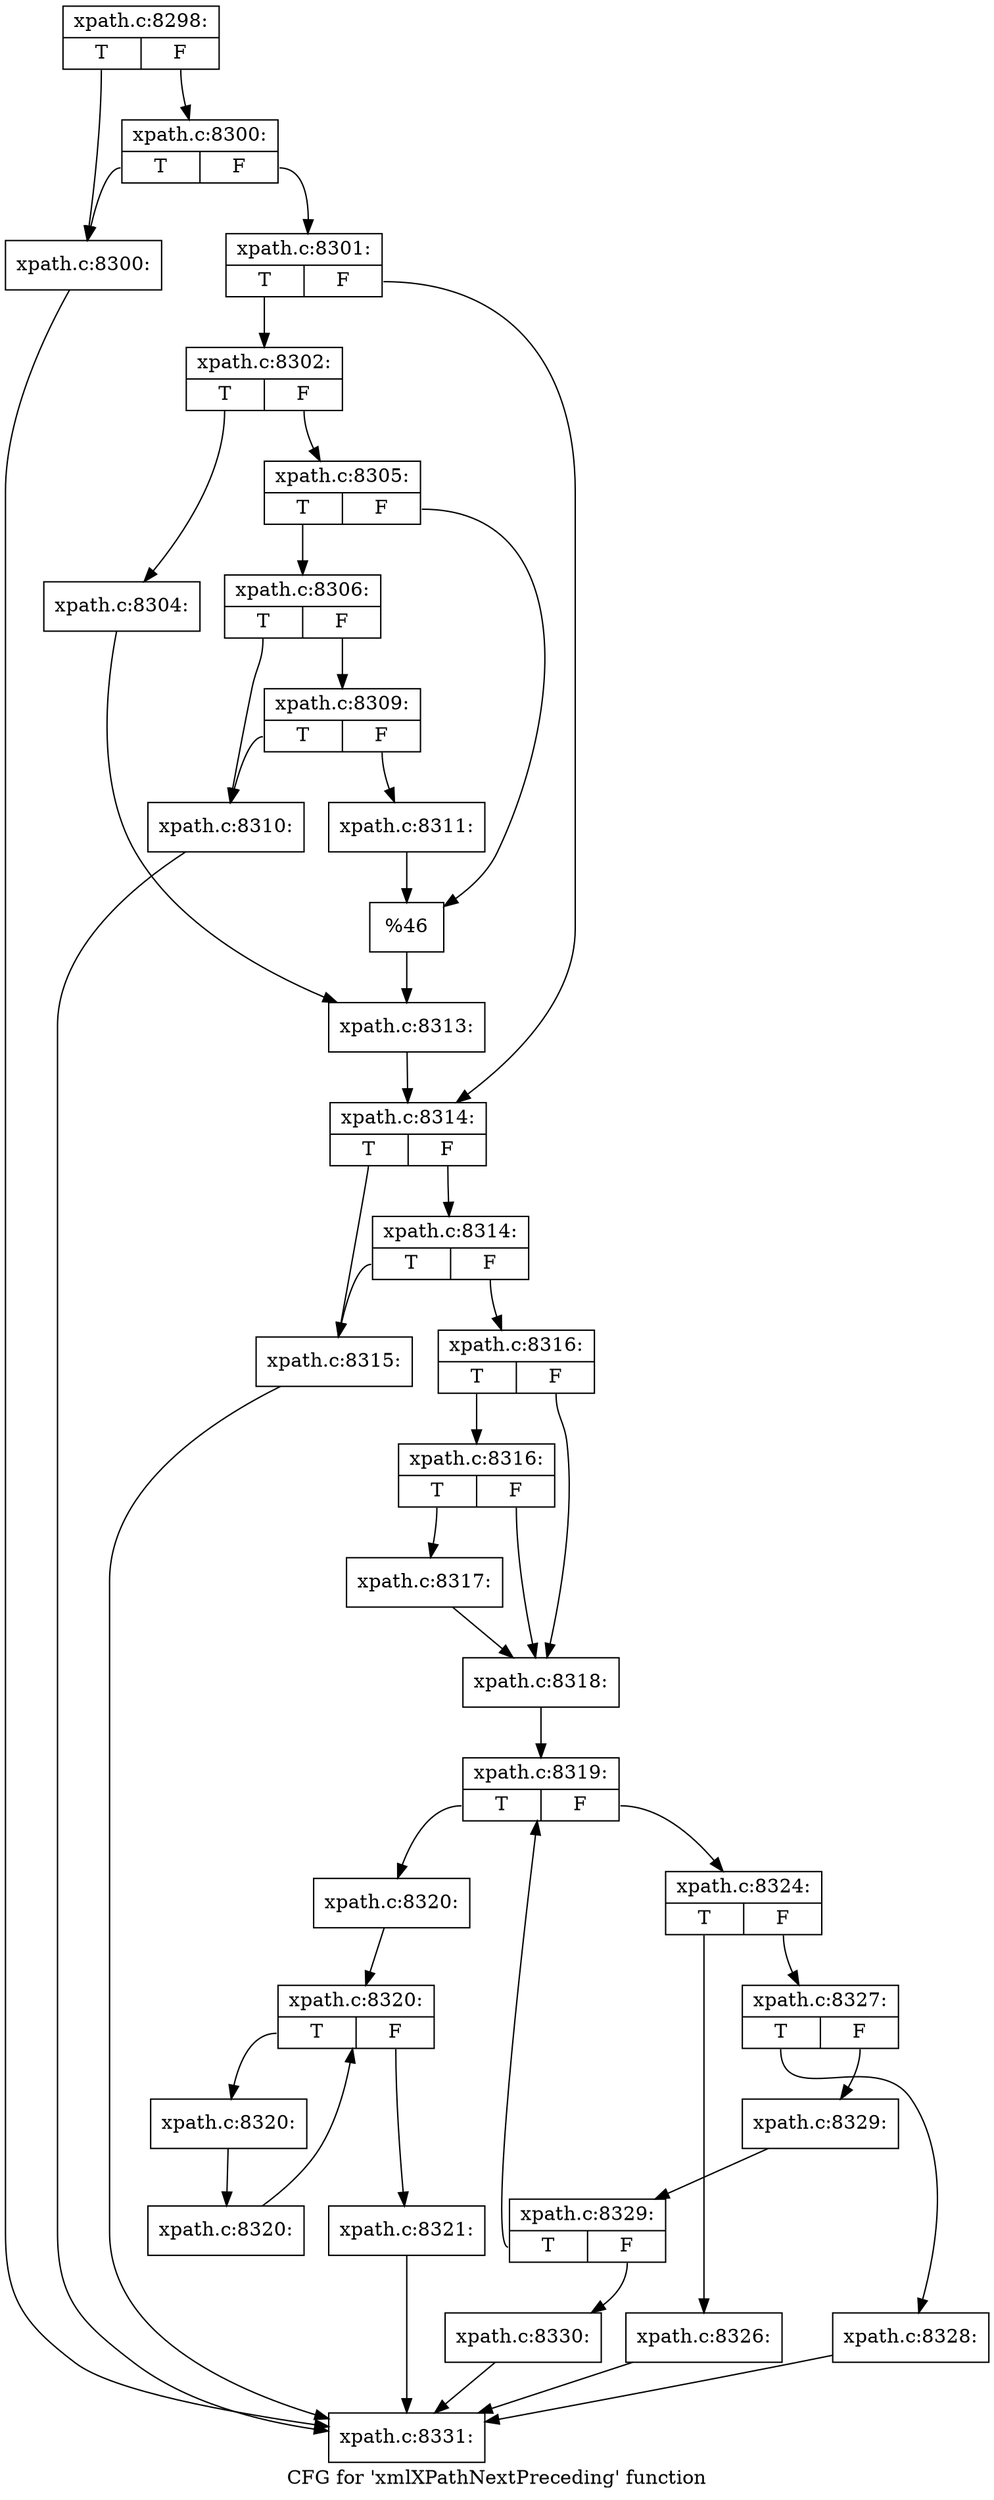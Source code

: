 digraph "CFG for 'xmlXPathNextPreceding' function" {
	label="CFG for 'xmlXPathNextPreceding' function";

	Node0x55e6b2568a50 [shape=record,label="{xpath.c:8298:|{<s0>T|<s1>F}}"];
	Node0x55e6b2568a50:s0 -> Node0x55e6b27614e0;
	Node0x55e6b2568a50:s1 -> Node0x55e6b27615f0;
	Node0x55e6b27615f0 [shape=record,label="{xpath.c:8300:|{<s0>T|<s1>F}}"];
	Node0x55e6b27615f0:s0 -> Node0x55e6b27614e0;
	Node0x55e6b27615f0:s1 -> Node0x55e6b275cce0;
	Node0x55e6b27614e0 [shape=record,label="{xpath.c:8300:}"];
	Node0x55e6b27614e0 -> Node0x55e6b2761200;
	Node0x55e6b275cce0 [shape=record,label="{xpath.c:8301:|{<s0>T|<s1>F}}"];
	Node0x55e6b275cce0:s0 -> Node0x55e6b276e9d0;
	Node0x55e6b275cce0:s1 -> Node0x55e6b276ea20;
	Node0x55e6b276e9d0 [shape=record,label="{xpath.c:8302:|{<s0>T|<s1>F}}"];
	Node0x55e6b276e9d0:s0 -> Node0x55e6b276f010;
	Node0x55e6b276e9d0:s1 -> Node0x55e6b276f0b0;
	Node0x55e6b276f010 [shape=record,label="{xpath.c:8304:}"];
	Node0x55e6b276f010 -> Node0x55e6b276f060;
	Node0x55e6b276f0b0 [shape=record,label="{xpath.c:8305:|{<s0>T|<s1>F}}"];
	Node0x55e6b276f0b0:s0 -> Node0x55e6b276f800;
	Node0x55e6b276f0b0:s1 -> Node0x55e6b276f850;
	Node0x55e6b276f800 [shape=record,label="{xpath.c:8306:|{<s0>T|<s1>F}}"];
	Node0x55e6b276f800:s0 -> Node0x55e6b27700e0;
	Node0x55e6b276f800:s1 -> Node0x55e6b2770180;
	Node0x55e6b2770180 [shape=record,label="{xpath.c:8309:|{<s0>T|<s1>F}}"];
	Node0x55e6b2770180:s0 -> Node0x55e6b27700e0;
	Node0x55e6b2770180:s1 -> Node0x55e6b2770130;
	Node0x55e6b27700e0 [shape=record,label="{xpath.c:8310:}"];
	Node0x55e6b27700e0 -> Node0x55e6b2761200;
	Node0x55e6b2770130 [shape=record,label="{xpath.c:8311:}"];
	Node0x55e6b2770130 -> Node0x55e6b276f850;
	Node0x55e6b276f850 [shape=record,label="{%46}"];
	Node0x55e6b276f850 -> Node0x55e6b276f060;
	Node0x55e6b276f060 [shape=record,label="{xpath.c:8313:}"];
	Node0x55e6b276f060 -> Node0x55e6b276ea20;
	Node0x55e6b276ea20 [shape=record,label="{xpath.c:8314:|{<s0>T|<s1>F}}"];
	Node0x55e6b276ea20:s0 -> Node0x55e6b2771170;
	Node0x55e6b276ea20:s1 -> Node0x55e6b2771210;
	Node0x55e6b2771210 [shape=record,label="{xpath.c:8314:|{<s0>T|<s1>F}}"];
	Node0x55e6b2771210:s0 -> Node0x55e6b2771170;
	Node0x55e6b2771210:s1 -> Node0x55e6b27711c0;
	Node0x55e6b2771170 [shape=record,label="{xpath.c:8315:}"];
	Node0x55e6b2771170 -> Node0x55e6b2761200;
	Node0x55e6b27711c0 [shape=record,label="{xpath.c:8316:|{<s0>T|<s1>F}}"];
	Node0x55e6b27711c0:s0 -> Node0x55e6b2771aa0;
	Node0x55e6b27711c0:s1 -> Node0x55e6b2771a50;
	Node0x55e6b2771aa0 [shape=record,label="{xpath.c:8316:|{<s0>T|<s1>F}}"];
	Node0x55e6b2771aa0:s0 -> Node0x55e6b2771a00;
	Node0x55e6b2771aa0:s1 -> Node0x55e6b2771a50;
	Node0x55e6b2771a00 [shape=record,label="{xpath.c:8317:}"];
	Node0x55e6b2771a00 -> Node0x55e6b2771a50;
	Node0x55e6b2771a50 [shape=record,label="{xpath.c:8318:}"];
	Node0x55e6b2771a50 -> Node0x55e6b2772720;
	Node0x55e6b2772720 [shape=record,label="{xpath.c:8319:|{<s0>T|<s1>F}}"];
	Node0x55e6b2772720:s0 -> Node0x55e6b2772a10;
	Node0x55e6b2772720:s1 -> Node0x55e6b2772a60;
	Node0x55e6b2772a10 [shape=record,label="{xpath.c:8320:}"];
	Node0x55e6b2772a10 -> Node0x55e6b27730b0;
	Node0x55e6b27730b0 [shape=record,label="{xpath.c:8320:|{<s0>T|<s1>F}}"];
	Node0x55e6b27730b0:s0 -> Node0x55e6b2773390;
	Node0x55e6b27730b0:s1 -> Node0x55e6b2772e60;
	Node0x55e6b2773390 [shape=record,label="{xpath.c:8320:}"];
	Node0x55e6b2773390 -> Node0x55e6b2773300;
	Node0x55e6b2773300 [shape=record,label="{xpath.c:8320:}"];
	Node0x55e6b2773300 -> Node0x55e6b27730b0;
	Node0x55e6b2772e60 [shape=record,label="{xpath.c:8321:}"];
	Node0x55e6b2772e60 -> Node0x55e6b2761200;
	Node0x55e6b2772a60 [shape=record,label="{xpath.c:8324:|{<s0>T|<s1>F}}"];
	Node0x55e6b2772a60:s0 -> Node0x55e6b2773f70;
	Node0x55e6b2772a60:s1 -> Node0x55e6b2773fc0;
	Node0x55e6b2773f70 [shape=record,label="{xpath.c:8326:}"];
	Node0x55e6b2773f70 -> Node0x55e6b2761200;
	Node0x55e6b2773fc0 [shape=record,label="{xpath.c:8327:|{<s0>T|<s1>F}}"];
	Node0x55e6b2773fc0:s0 -> Node0x55e6b2774420;
	Node0x55e6b2773fc0:s1 -> Node0x55e6b2774470;
	Node0x55e6b2774420 [shape=record,label="{xpath.c:8328:}"];
	Node0x55e6b2774420 -> Node0x55e6b2761200;
	Node0x55e6b2774470 [shape=record,label="{xpath.c:8329:}"];
	Node0x55e6b2774470 -> Node0x55e6b27726d0;
	Node0x55e6b27726d0 [shape=record,label="{xpath.c:8329:|{<s0>T|<s1>F}}"];
	Node0x55e6b27726d0:s0 -> Node0x55e6b2772720;
	Node0x55e6b27726d0:s1 -> Node0x55e6b2772680;
	Node0x55e6b2772680 [shape=record,label="{xpath.c:8330:}"];
	Node0x55e6b2772680 -> Node0x55e6b2761200;
	Node0x55e6b2761200 [shape=record,label="{xpath.c:8331:}"];
}
